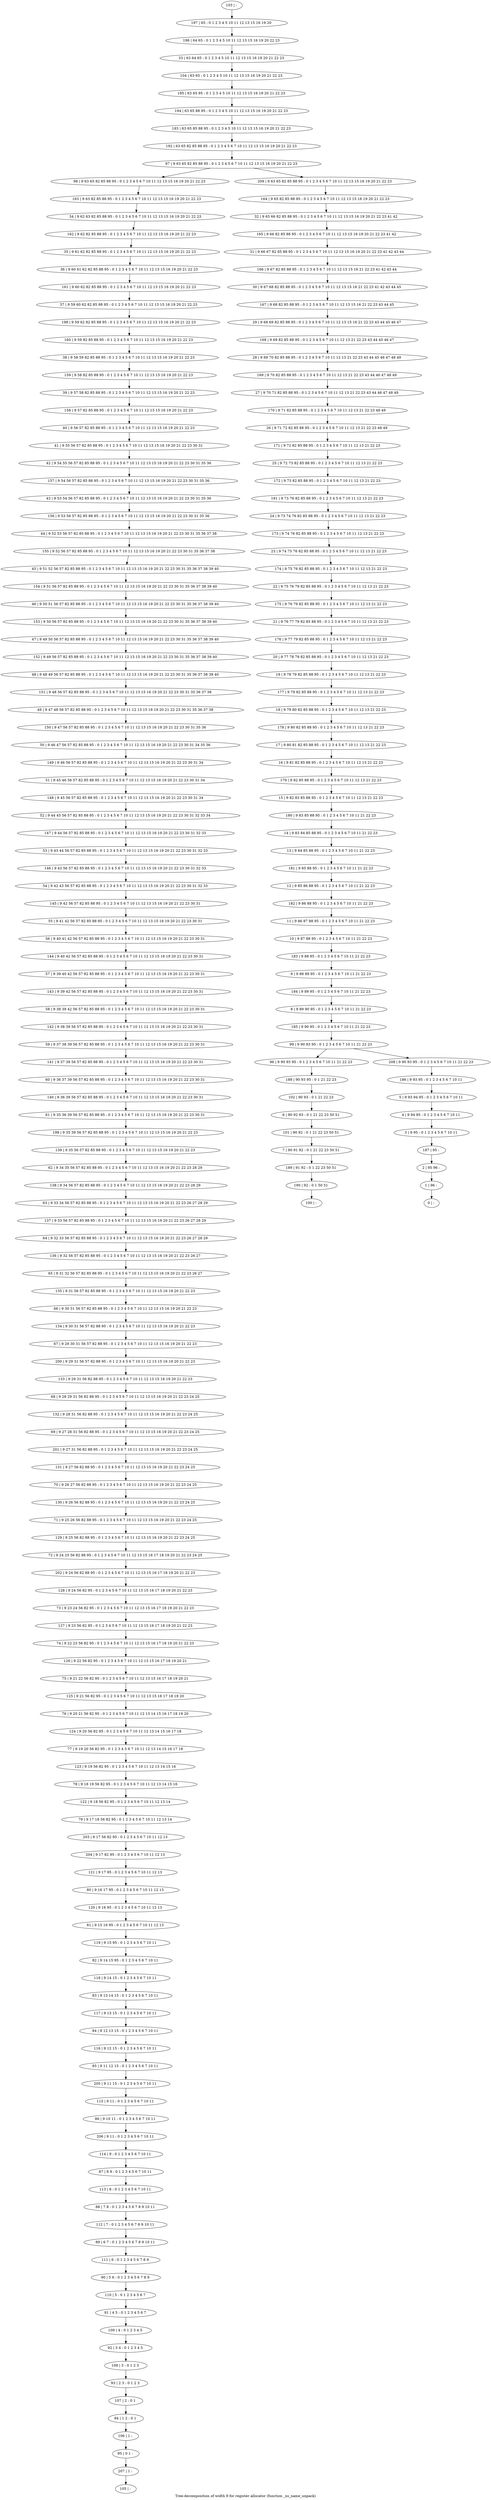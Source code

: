 digraph G {
graph [label="Tree-decomposition of width 9 for register allocator (function _ns_name_unpack)"]
0[label="0 | : "];
1[label="1 | 96 : "];
2[label="2 | 95 96 : "];
3[label="3 | 9 95 : 0 1 2 3 4 5 6 7 10 11 "];
4[label="4 | 9 94 95 : 0 1 2 3 4 5 6 7 10 11 "];
5[label="5 | 9 93 94 95 : 0 1 2 3 4 5 6 7 10 11 "];
6[label="6 | 90 92 93 : 0 1 21 22 23 50 51 "];
7[label="7 | 90 91 92 : 0 1 21 22 23 50 51 "];
8[label="8 | 9 89 90 95 : 0 1 2 3 4 5 6 7 10 11 21 22 23 "];
9[label="9 | 9 88 89 95 : 0 1 2 3 4 5 6 7 10 11 21 22 23 "];
10[label="10 | 9 87 88 95 : 0 1 2 3 4 5 6 7 10 11 21 22 23 "];
11[label="11 | 9 86 87 88 95 : 0 1 2 3 4 5 6 7 10 11 21 22 23 "];
12[label="12 | 9 85 86 88 95 : 0 1 2 3 4 5 6 7 10 11 21 22 23 "];
13[label="13 | 9 84 85 88 95 : 0 1 2 3 4 5 6 7 10 11 21 22 23 "];
14[label="14 | 9 83 84 85 88 95 : 0 1 2 3 4 5 6 7 10 11 21 22 23 "];
15[label="15 | 9 82 83 85 88 95 : 0 1 2 3 4 5 6 7 10 11 12 13 21 22 23 "];
16[label="16 | 9 81 82 85 88 95 : 0 1 2 3 4 5 6 7 10 11 12 13 21 22 23 "];
17[label="17 | 9 80 81 82 85 88 95 : 0 1 2 3 4 5 6 7 10 11 12 13 21 22 23 "];
18[label="18 | 9 79 80 82 85 88 95 : 0 1 2 3 4 5 6 7 10 11 12 13 21 22 23 "];
19[label="19 | 9 78 79 82 85 88 95 : 0 1 2 3 4 5 6 7 10 11 12 13 21 22 23 "];
20[label="20 | 9 77 78 79 82 85 88 95 : 0 1 2 3 4 5 6 7 10 11 12 13 21 22 23 "];
21[label="21 | 9 76 77 79 82 85 88 95 : 0 1 2 3 4 5 6 7 10 11 12 13 21 22 23 "];
22[label="22 | 9 75 76 79 82 85 88 95 : 0 1 2 3 4 5 6 7 10 11 12 13 21 22 23 "];
23[label="23 | 9 74 75 76 82 85 88 95 : 0 1 2 3 4 5 6 7 10 11 12 13 21 22 23 "];
24[label="24 | 9 73 74 76 82 85 88 95 : 0 1 2 3 4 5 6 7 10 11 12 13 21 22 23 "];
25[label="25 | 9 72 73 82 85 88 95 : 0 1 2 3 4 5 6 7 10 11 12 13 21 22 23 "];
26[label="26 | 9 71 72 82 85 88 95 : 0 1 2 3 4 5 6 7 10 11 12 13 21 22 23 48 49 "];
27[label="27 | 9 70 71 82 85 88 95 : 0 1 2 3 4 5 6 7 10 11 12 13 21 22 23 43 44 46 47 48 49 "];
28[label="28 | 9 69 70 82 85 88 95 : 0 1 2 3 4 5 6 7 10 11 12 13 21 22 23 43 44 45 46 47 48 49 "];
29[label="29 | 9 68 69 82 85 88 95 : 0 1 2 3 4 5 6 7 10 11 12 13 15 16 21 22 23 43 44 45 46 47 "];
30[label="30 | 9 67 68 82 85 88 95 : 0 1 2 3 4 5 6 7 10 11 12 13 15 16 21 22 23 41 42 43 44 45 "];
31[label="31 | 9 66 67 82 85 88 95 : 0 1 2 3 4 5 6 7 10 11 12 13 15 16 19 20 21 22 23 41 42 43 44 "];
32[label="32 | 9 65 66 82 85 88 95 : 0 1 2 3 4 5 6 7 10 11 12 13 15 16 19 20 21 22 23 41 42 "];
33[label="33 | 63 64 65 : 0 1 2 3 4 5 10 11 12 13 15 16 19 20 21 22 23 "];
34[label="34 | 9 62 63 82 85 88 95 : 0 1 2 3 4 5 6 7 10 11 12 13 15 16 19 20 21 22 23 "];
35[label="35 | 9 61 62 82 85 88 95 : 0 1 2 3 4 5 6 7 10 11 12 13 15 16 19 20 21 22 23 "];
36[label="36 | 9 60 61 62 82 85 88 95 : 0 1 2 3 4 5 6 7 10 11 12 13 15 16 19 20 21 22 23 "];
37[label="37 | 9 59 60 62 82 85 88 95 : 0 1 2 3 4 5 6 7 10 11 12 13 15 16 19 20 21 22 23 "];
38[label="38 | 9 58 59 82 85 88 95 : 0 1 2 3 4 5 6 7 10 11 12 13 15 16 19 20 21 22 23 "];
39[label="39 | 9 57 58 82 85 88 95 : 0 1 2 3 4 5 6 7 10 11 12 13 15 16 19 20 21 22 23 "];
40[label="40 | 9 56 57 82 85 88 95 : 0 1 2 3 4 5 6 7 10 11 12 13 15 16 19 20 21 22 23 "];
41[label="41 | 9 55 56 57 82 85 88 95 : 0 1 2 3 4 5 6 7 10 11 12 13 15 16 19 20 21 22 23 30 31 "];
42[label="42 | 9 54 55 56 57 82 85 88 95 : 0 1 2 3 4 5 6 7 10 11 12 13 15 16 19 20 21 22 23 30 31 35 36 "];
43[label="43 | 9 53 54 56 57 82 85 88 95 : 0 1 2 3 4 5 6 7 10 11 12 13 15 16 19 20 21 22 23 30 31 35 36 "];
44[label="44 | 9 52 53 56 57 82 85 88 95 : 0 1 2 3 4 5 6 7 10 11 12 13 15 16 19 20 21 22 23 30 31 35 36 37 38 "];
45[label="45 | 9 51 52 56 57 82 85 88 95 : 0 1 2 3 4 5 6 7 10 11 12 13 15 16 19 20 21 22 23 30 31 35 36 37 38 39 40 "];
46[label="46 | 9 50 51 56 57 82 85 88 95 : 0 1 2 3 4 5 6 7 10 11 12 13 15 16 19 20 21 22 23 30 31 35 36 37 38 39 40 "];
47[label="47 | 9 49 50 56 57 82 85 88 95 : 0 1 2 3 4 5 6 7 10 11 12 13 15 16 19 20 21 22 23 30 31 35 36 37 38 39 40 "];
48[label="48 | 9 48 49 56 57 82 85 88 95 : 0 1 2 3 4 5 6 7 10 11 12 13 15 16 19 20 21 22 23 30 31 35 36 37 38 39 40 "];
49[label="49 | 9 47 48 56 57 82 85 88 95 : 0 1 2 3 4 5 6 7 10 11 12 13 15 16 19 20 21 22 23 30 31 35 36 37 38 "];
50[label="50 | 9 46 47 56 57 82 85 88 95 : 0 1 2 3 4 5 6 7 10 11 12 13 15 16 19 20 21 22 23 30 31 34 35 36 "];
51[label="51 | 9 45 46 56 57 82 85 88 95 : 0 1 2 3 4 5 6 7 10 11 12 13 15 16 19 20 21 22 23 30 31 34 "];
52[label="52 | 9 44 45 56 57 82 85 88 95 : 0 1 2 3 4 5 6 7 10 11 12 13 15 16 19 20 21 22 23 30 31 32 33 34 "];
53[label="53 | 9 43 44 56 57 82 85 88 95 : 0 1 2 3 4 5 6 7 10 11 12 13 15 16 19 20 21 22 23 30 31 32 33 "];
54[label="54 | 9 42 43 56 57 82 85 88 95 : 0 1 2 3 4 5 6 7 10 11 12 13 15 16 19 20 21 22 23 30 31 32 33 "];
55[label="55 | 9 41 42 56 57 82 85 88 95 : 0 1 2 3 4 5 6 7 10 11 12 13 15 16 19 20 21 22 23 30 31 "];
56[label="56 | 9 40 41 42 56 57 82 85 88 95 : 0 1 2 3 4 5 6 7 10 11 12 13 15 16 19 20 21 22 23 30 31 "];
57[label="57 | 9 39 40 42 56 57 82 85 88 95 : 0 1 2 3 4 5 6 7 10 11 12 13 15 16 19 20 21 22 23 30 31 "];
58[label="58 | 9 38 39 42 56 57 82 85 88 95 : 0 1 2 3 4 5 6 7 10 11 12 13 15 16 19 20 21 22 23 30 31 "];
59[label="59 | 9 37 38 39 56 57 82 85 88 95 : 0 1 2 3 4 5 6 7 10 11 12 13 15 16 19 20 21 22 23 30 31 "];
60[label="60 | 9 36 37 39 56 57 82 85 88 95 : 0 1 2 3 4 5 6 7 10 11 12 13 15 16 19 20 21 22 23 30 31 "];
61[label="61 | 9 35 36 39 56 57 82 85 88 95 : 0 1 2 3 4 5 6 7 10 11 12 13 15 16 19 20 21 22 23 30 31 "];
62[label="62 | 9 34 35 56 57 82 85 88 95 : 0 1 2 3 4 5 6 7 10 11 12 13 15 16 19 20 21 22 23 28 29 "];
63[label="63 | 9 33 34 56 57 82 85 88 95 : 0 1 2 3 4 5 6 7 10 11 12 13 15 16 19 20 21 22 23 26 27 28 29 "];
64[label="64 | 9 32 33 56 57 82 85 88 95 : 0 1 2 3 4 5 6 7 10 11 12 13 15 16 19 20 21 22 23 26 27 28 29 "];
65[label="65 | 9 31 32 56 57 82 85 88 95 : 0 1 2 3 4 5 6 7 10 11 12 13 15 16 19 20 21 22 23 26 27 "];
66[label="66 | 9 30 31 56 57 82 85 88 95 : 0 1 2 3 4 5 6 7 10 11 12 13 15 16 19 20 21 22 23 "];
67[label="67 | 9 29 30 31 56 57 82 88 95 : 0 1 2 3 4 5 6 7 10 11 12 13 15 16 19 20 21 22 23 "];
68[label="68 | 9 28 29 31 56 82 88 95 : 0 1 2 3 4 5 6 7 10 11 12 13 15 16 19 20 21 22 23 24 25 "];
69[label="69 | 9 27 28 31 56 82 88 95 : 0 1 2 3 4 5 6 7 10 11 12 13 15 16 19 20 21 22 23 24 25 "];
70[label="70 | 9 26 27 56 82 88 95 : 0 1 2 3 4 5 6 7 10 11 12 13 15 16 19 20 21 22 23 24 25 "];
71[label="71 | 9 25 26 56 82 88 95 : 0 1 2 3 4 5 6 7 10 11 12 13 15 16 19 20 21 22 23 24 25 "];
72[label="72 | 9 24 25 56 82 88 95 : 0 1 2 3 4 5 6 7 10 11 12 13 15 16 17 18 19 20 21 22 23 24 25 "];
73[label="73 | 9 23 24 56 82 95 : 0 1 2 3 4 5 6 7 10 11 12 13 15 16 17 18 19 20 21 22 23 "];
74[label="74 | 9 22 23 56 82 95 : 0 1 2 3 4 5 6 7 10 11 12 13 15 16 17 18 19 20 21 22 23 "];
75[label="75 | 9 21 22 56 82 95 : 0 1 2 3 4 5 6 7 10 11 12 13 15 16 17 18 19 20 21 "];
76[label="76 | 9 20 21 56 82 95 : 0 1 2 3 4 5 6 7 10 11 12 13 14 15 16 17 18 19 20 "];
77[label="77 | 9 19 20 56 82 95 : 0 1 2 3 4 5 6 7 10 11 12 13 14 15 16 17 18 "];
78[label="78 | 9 18 19 56 82 95 : 0 1 2 3 4 5 6 7 10 11 12 13 14 15 16 "];
79[label="79 | 9 17 18 56 82 95 : 0 1 2 3 4 5 6 7 10 11 12 13 14 "];
80[label="80 | 9 16 17 95 : 0 1 2 3 4 5 6 7 10 11 12 13 "];
81[label="81 | 9 15 16 95 : 0 1 2 3 4 5 6 7 10 11 12 13 "];
82[label="82 | 9 14 15 95 : 0 1 2 3 4 5 6 7 10 11 "];
83[label="83 | 9 13 14 15 : 0 1 2 3 4 5 6 7 10 11 "];
84[label="84 | 9 12 13 15 : 0 1 2 3 4 5 6 7 10 11 "];
85[label="85 | 9 11 12 15 : 0 1 2 3 4 5 6 7 10 11 "];
86[label="86 | 9 10 11 : 0 1 2 3 4 5 6 7 10 11 "];
87[label="87 | 8 9 : 0 1 2 3 4 5 6 7 10 11 "];
88[label="88 | 7 8 : 0 1 2 3 4 5 6 7 8 9 10 11 "];
89[label="89 | 6 7 : 0 1 2 3 4 5 6 7 8 9 10 11 "];
90[label="90 | 5 6 : 0 1 2 3 4 5 6 7 8 9 "];
91[label="91 | 4 5 : 0 1 2 3 4 5 6 7 "];
92[label="92 | 3 4 : 0 1 2 3 4 5 "];
93[label="93 | 2 3 : 0 1 2 3 "];
94[label="94 | 1 2 : 0 1 "];
95[label="95 | 0 1 : "];
96[label="96 | 9 90 93 95 : 0 1 2 3 4 5 6 7 10 11 21 22 23 "];
97[label="97 | 9 63 65 82 85 88 95 : 0 1 2 3 4 5 6 7 10 11 12 13 15 16 19 20 21 22 23 "];
98[label="98 | 9 63 65 82 85 88 95 : 0 1 2 3 4 5 6 7 10 11 12 13 15 16 19 20 21 22 23 "];
99[label="99 | 9 90 93 95 : 0 1 2 3 4 5 6 7 10 11 21 22 23 "];
100[label="100 | : "];
101[label="101 | 90 92 : 0 1 21 22 23 50 51 "];
102[label="102 | 90 93 : 0 1 21 22 23 "];
103[label="103 | : "];
104[label="104 | 63 65 : 0 1 2 3 4 5 10 11 12 13 15 16 19 20 21 22 23 "];
105[label="105 | : "];
106[label="106 | 1 : "];
107[label="107 | 2 : 0 1 "];
108[label="108 | 3 : 0 1 2 3 "];
109[label="109 | 4 : 0 1 2 3 4 5 "];
110[label="110 | 5 : 0 1 2 3 4 5 6 7 "];
111[label="111 | 6 : 0 1 2 3 4 5 6 7 8 9 "];
112[label="112 | 7 : 0 1 2 3 4 5 6 7 8 9 10 11 "];
113[label="113 | 8 : 0 1 2 3 4 5 6 7 10 11 "];
114[label="114 | 9 : 0 1 2 3 4 5 6 7 10 11 "];
115[label="115 | 9 11 : 0 1 2 3 4 5 6 7 10 11 "];
116[label="116 | 9 12 15 : 0 1 2 3 4 5 6 7 10 11 "];
117[label="117 | 9 13 15 : 0 1 2 3 4 5 6 7 10 11 "];
118[label="118 | 9 14 15 : 0 1 2 3 4 5 6 7 10 11 "];
119[label="119 | 9 15 95 : 0 1 2 3 4 5 6 7 10 11 "];
120[label="120 | 9 16 95 : 0 1 2 3 4 5 6 7 10 11 12 13 "];
121[label="121 | 9 17 95 : 0 1 2 3 4 5 6 7 10 11 12 13 "];
122[label="122 | 9 18 56 82 95 : 0 1 2 3 4 5 6 7 10 11 12 13 14 "];
123[label="123 | 9 19 56 82 95 : 0 1 2 3 4 5 6 7 10 11 12 13 14 15 16 "];
124[label="124 | 9 20 56 82 95 : 0 1 2 3 4 5 6 7 10 11 12 13 14 15 16 17 18 "];
125[label="125 | 9 21 56 82 95 : 0 1 2 3 4 5 6 7 10 11 12 13 15 16 17 18 19 20 "];
126[label="126 | 9 22 56 82 95 : 0 1 2 3 4 5 6 7 10 11 12 13 15 16 17 18 19 20 21 "];
127[label="127 | 9 23 56 82 95 : 0 1 2 3 4 5 6 7 10 11 12 13 15 16 17 18 19 20 21 22 23 "];
128[label="128 | 9 24 56 82 95 : 0 1 2 3 4 5 6 7 10 11 12 13 15 16 17 18 19 20 21 22 23 "];
129[label="129 | 9 25 56 82 88 95 : 0 1 2 3 4 5 6 7 10 11 12 13 15 16 19 20 21 22 23 24 25 "];
130[label="130 | 9 26 56 82 88 95 : 0 1 2 3 4 5 6 7 10 11 12 13 15 16 19 20 21 22 23 24 25 "];
131[label="131 | 9 27 56 82 88 95 : 0 1 2 3 4 5 6 7 10 11 12 13 15 16 19 20 21 22 23 24 25 "];
132[label="132 | 9 28 31 56 82 88 95 : 0 1 2 3 4 5 6 7 10 11 12 13 15 16 19 20 21 22 23 24 25 "];
133[label="133 | 9 29 31 56 82 88 95 : 0 1 2 3 4 5 6 7 10 11 12 13 15 16 19 20 21 22 23 "];
134[label="134 | 9 30 31 56 57 82 88 95 : 0 1 2 3 4 5 6 7 10 11 12 13 15 16 19 20 21 22 23 "];
135[label="135 | 9 31 56 57 82 85 88 95 : 0 1 2 3 4 5 6 7 10 11 12 13 15 16 19 20 21 22 23 "];
136[label="136 | 9 32 56 57 82 85 88 95 : 0 1 2 3 4 5 6 7 10 11 12 13 15 16 19 20 21 22 23 26 27 "];
137[label="137 | 9 33 56 57 82 85 88 95 : 0 1 2 3 4 5 6 7 10 11 12 13 15 16 19 20 21 22 23 26 27 28 29 "];
138[label="138 | 9 34 56 57 82 85 88 95 : 0 1 2 3 4 5 6 7 10 11 12 13 15 16 19 20 21 22 23 28 29 "];
139[label="139 | 9 35 56 57 82 85 88 95 : 0 1 2 3 4 5 6 7 10 11 12 13 15 16 19 20 21 22 23 "];
140[label="140 | 9 36 39 56 57 82 85 88 95 : 0 1 2 3 4 5 6 7 10 11 12 13 15 16 19 20 21 22 23 30 31 "];
141[label="141 | 9 37 39 56 57 82 85 88 95 : 0 1 2 3 4 5 6 7 10 11 12 13 15 16 19 20 21 22 23 30 31 "];
142[label="142 | 9 38 39 56 57 82 85 88 95 : 0 1 2 3 4 5 6 7 10 11 12 13 15 16 19 20 21 22 23 30 31 "];
143[label="143 | 9 39 42 56 57 82 85 88 95 : 0 1 2 3 4 5 6 7 10 11 12 13 15 16 19 20 21 22 23 30 31 "];
144[label="144 | 9 40 42 56 57 82 85 88 95 : 0 1 2 3 4 5 6 7 10 11 12 13 15 16 19 20 21 22 23 30 31 "];
145[label="145 | 9 42 56 57 82 85 88 95 : 0 1 2 3 4 5 6 7 10 11 12 13 15 16 19 20 21 22 23 30 31 "];
146[label="146 | 9 43 56 57 82 85 88 95 : 0 1 2 3 4 5 6 7 10 11 12 13 15 16 19 20 21 22 23 30 31 32 33 "];
147[label="147 | 9 44 56 57 82 85 88 95 : 0 1 2 3 4 5 6 7 10 11 12 13 15 16 19 20 21 22 23 30 31 32 33 "];
148[label="148 | 9 45 56 57 82 85 88 95 : 0 1 2 3 4 5 6 7 10 11 12 13 15 16 19 20 21 22 23 30 31 34 "];
149[label="149 | 9 46 56 57 82 85 88 95 : 0 1 2 3 4 5 6 7 10 11 12 13 15 16 19 20 21 22 23 30 31 34 "];
150[label="150 | 9 47 56 57 82 85 88 95 : 0 1 2 3 4 5 6 7 10 11 12 13 15 16 19 20 21 22 23 30 31 35 36 "];
151[label="151 | 9 48 56 57 82 85 88 95 : 0 1 2 3 4 5 6 7 10 11 12 13 15 16 19 20 21 22 23 30 31 35 36 37 38 "];
152[label="152 | 9 49 56 57 82 85 88 95 : 0 1 2 3 4 5 6 7 10 11 12 13 15 16 19 20 21 22 23 30 31 35 36 37 38 39 40 "];
153[label="153 | 9 50 56 57 82 85 88 95 : 0 1 2 3 4 5 6 7 10 11 12 13 15 16 19 20 21 22 23 30 31 35 36 37 38 39 40 "];
154[label="154 | 9 51 56 57 82 85 88 95 : 0 1 2 3 4 5 6 7 10 11 12 13 15 16 19 20 21 22 23 30 31 35 36 37 38 39 40 "];
155[label="155 | 9 52 56 57 82 85 88 95 : 0 1 2 3 4 5 6 7 10 11 12 13 15 16 19 20 21 22 23 30 31 35 36 37 38 "];
156[label="156 | 9 53 56 57 82 85 88 95 : 0 1 2 3 4 5 6 7 10 11 12 13 15 16 19 20 21 22 23 30 31 35 36 "];
157[label="157 | 9 54 56 57 82 85 88 95 : 0 1 2 3 4 5 6 7 10 11 12 13 15 16 19 20 21 22 23 30 31 35 36 "];
158[label="158 | 9 57 82 85 88 95 : 0 1 2 3 4 5 6 7 10 11 12 13 15 16 19 20 21 22 23 "];
159[label="159 | 9 58 82 85 88 95 : 0 1 2 3 4 5 6 7 10 11 12 13 15 16 19 20 21 22 23 "];
160[label="160 | 9 59 82 85 88 95 : 0 1 2 3 4 5 6 7 10 11 12 13 15 16 19 20 21 22 23 "];
161[label="161 | 9 60 62 82 85 88 95 : 0 1 2 3 4 5 6 7 10 11 12 13 15 16 19 20 21 22 23 "];
162[label="162 | 9 62 82 85 88 95 : 0 1 2 3 4 5 6 7 10 11 12 13 15 16 19 20 21 22 23 "];
163[label="163 | 9 63 82 85 88 95 : 0 1 2 3 4 5 6 7 10 11 12 13 15 16 19 20 21 22 23 "];
164[label="164 | 9 65 82 85 88 95 : 0 1 2 3 4 5 6 7 10 11 12 13 15 16 19 20 21 22 23 "];
165[label="165 | 9 66 82 85 88 95 : 0 1 2 3 4 5 6 7 10 11 12 13 15 16 19 20 21 22 23 41 42 "];
166[label="166 | 9 67 82 85 88 95 : 0 1 2 3 4 5 6 7 10 11 12 13 15 16 21 22 23 41 42 43 44 "];
167[label="167 | 9 68 82 85 88 95 : 0 1 2 3 4 5 6 7 10 11 12 13 15 16 21 22 23 43 44 45 "];
168[label="168 | 9 69 82 85 88 95 : 0 1 2 3 4 5 6 7 10 11 12 13 21 22 23 43 44 45 46 47 "];
169[label="169 | 9 70 82 85 88 95 : 0 1 2 3 4 5 6 7 10 11 12 13 21 22 23 43 44 46 47 48 49 "];
170[label="170 | 9 71 82 85 88 95 : 0 1 2 3 4 5 6 7 10 11 12 13 21 22 23 48 49 "];
171[label="171 | 9 72 82 85 88 95 : 0 1 2 3 4 5 6 7 10 11 12 13 21 22 23 "];
172[label="172 | 9 73 82 85 88 95 : 0 1 2 3 4 5 6 7 10 11 12 13 21 22 23 "];
173[label="173 | 9 74 76 82 85 88 95 : 0 1 2 3 4 5 6 7 10 11 12 13 21 22 23 "];
174[label="174 | 9 75 76 82 85 88 95 : 0 1 2 3 4 5 6 7 10 11 12 13 21 22 23 "];
175[label="175 | 9 76 79 82 85 88 95 : 0 1 2 3 4 5 6 7 10 11 12 13 21 22 23 "];
176[label="176 | 9 77 79 82 85 88 95 : 0 1 2 3 4 5 6 7 10 11 12 13 21 22 23 "];
177[label="177 | 9 79 82 85 88 95 : 0 1 2 3 4 5 6 7 10 11 12 13 21 22 23 "];
178[label="178 | 9 80 82 85 88 95 : 0 1 2 3 4 5 6 7 10 11 12 13 21 22 23 "];
179[label="179 | 9 82 85 88 95 : 0 1 2 3 4 5 6 7 10 11 12 13 21 22 23 "];
180[label="180 | 9 83 85 88 95 : 0 1 2 3 4 5 6 7 10 11 21 22 23 "];
181[label="181 | 9 85 88 95 : 0 1 2 3 4 5 6 7 10 11 21 22 23 "];
182[label="182 | 9 86 88 95 : 0 1 2 3 4 5 6 7 10 11 21 22 23 "];
183[label="183 | 9 88 95 : 0 1 2 3 4 5 6 7 10 11 21 22 23 "];
184[label="184 | 9 89 95 : 0 1 2 3 4 5 6 7 10 11 21 22 23 "];
185[label="185 | 9 90 95 : 0 1 2 3 4 5 6 7 10 11 21 22 23 "];
186[label="186 | 9 93 95 : 0 1 2 3 4 5 6 7 10 11 "];
187[label="187 | 95 : "];
188[label="188 | 90 93 95 : 0 1 21 22 23 "];
189[label="189 | 91 92 : 0 1 22 23 50 51 "];
190[label="190 | 92 : 0 1 50 51 "];
191[label="191 | 9 73 76 82 85 88 95 : 0 1 2 3 4 5 6 7 10 11 12 13 21 22 23 "];
192[label="192 | 63 65 82 85 88 95 : 0 1 2 3 4 5 6 7 10 11 12 13 15 16 19 20 21 22 23 "];
193[label="193 | 63 65 85 88 95 : 0 1 2 3 4 5 10 11 12 13 15 16 19 20 21 22 23 "];
194[label="194 | 63 65 88 95 : 0 1 2 3 4 5 10 11 12 13 15 16 19 20 21 22 23 "];
195[label="195 | 63 65 95 : 0 1 2 3 4 5 10 11 12 13 15 16 19 20 21 22 23 "];
196[label="196 | 64 65 : 0 1 2 3 4 5 10 11 12 13 15 16 19 20 22 23 "];
197[label="197 | 65 : 0 1 2 3 4 5 10 11 12 13 15 16 19 20 "];
198[label="198 | 9 59 62 82 85 88 95 : 0 1 2 3 4 5 6 7 10 11 12 13 15 16 19 20 21 22 23 "];
199[label="199 | 9 35 39 56 57 82 85 88 95 : 0 1 2 3 4 5 6 7 10 11 12 13 15 16 19 20 21 22 23 "];
200[label="200 | 9 29 31 56 57 82 88 95 : 0 1 2 3 4 5 6 7 10 11 12 13 15 16 19 20 21 22 23 "];
201[label="201 | 9 27 31 56 82 88 95 : 0 1 2 3 4 5 6 7 10 11 12 13 15 16 19 20 21 22 23 24 25 "];
202[label="202 | 9 24 56 82 88 95 : 0 1 2 3 4 5 6 7 10 11 12 13 15 16 17 18 19 20 21 22 23 "];
203[label="203 | 9 17 56 82 95 : 0 1 2 3 4 5 6 7 10 11 12 13 "];
204[label="204 | 9 17 82 95 : 0 1 2 3 4 5 6 7 10 11 12 13 "];
205[label="205 | 9 11 15 : 0 1 2 3 4 5 6 7 10 11 "];
206[label="206 | 9 11 : 0 1 2 3 4 5 6 7 10 11 "];
207[label="207 | 1 : "];
208[label="208 | 9 90 93 95 : 0 1 2 3 4 5 6 7 10 11 21 22 23 "];
209[label="209 | 9 63 65 82 85 88 95 : 0 1 2 3 4 5 6 7 10 11 12 13 15 16 19 20 21 22 23 "];
35->36 ;
40->41 ;
41->42 ;
55->56 ;
101->7 ;
6->101 ;
102->6 ;
106->95 ;
94->106 ;
107->94 ;
93->107 ;
108->93 ;
92->108 ;
109->92 ;
91->109 ;
110->91 ;
90->110 ;
111->90 ;
89->111 ;
112->89 ;
88->112 ;
113->88 ;
87->113 ;
114->87 ;
115->86 ;
116->85 ;
84->116 ;
117->84 ;
83->117 ;
118->83 ;
82->118 ;
119->82 ;
81->119 ;
120->81 ;
80->120 ;
121->80 ;
122->79 ;
78->122 ;
123->78 ;
77->123 ;
124->77 ;
76->124 ;
125->76 ;
75->125 ;
126->75 ;
74->126 ;
127->74 ;
73->127 ;
128->73 ;
129->72 ;
71->129 ;
130->71 ;
70->130 ;
131->70 ;
132->69 ;
68->132 ;
133->68 ;
134->67 ;
66->134 ;
135->66 ;
65->135 ;
136->65 ;
64->136 ;
137->64 ;
63->137 ;
138->63 ;
62->138 ;
139->62 ;
140->61 ;
60->140 ;
141->60 ;
59->141 ;
142->59 ;
58->142 ;
143->58 ;
57->143 ;
144->57 ;
56->144 ;
145->55 ;
54->145 ;
146->54 ;
53->146 ;
147->53 ;
52->147 ;
148->52 ;
51->148 ;
149->51 ;
50->149 ;
150->50 ;
49->150 ;
151->49 ;
48->151 ;
152->48 ;
47->152 ;
153->47 ;
46->153 ;
154->46 ;
45->154 ;
155->45 ;
44->155 ;
156->44 ;
43->156 ;
157->43 ;
42->157 ;
158->40 ;
39->158 ;
159->39 ;
38->159 ;
160->38 ;
161->37 ;
36->161 ;
162->35 ;
34->162 ;
163->34 ;
98->163 ;
188->102 ;
96->188 ;
7->189 ;
190->100 ;
189->190 ;
198->160 ;
37->198 ;
199->139 ;
61->199 ;
200->133 ;
67->200 ;
201->131 ;
69->201 ;
202->128 ;
72->202 ;
79->203 ;
204->121 ;
203->204 ;
205->115 ;
85->205 ;
206->114 ;
86->206 ;
207->105 ;
95->207 ;
103->197 ;
197->196 ;
196->33 ;
33->104 ;
104->195 ;
195->194 ;
194->193 ;
193->192 ;
192->97 ;
164->32 ;
32->165 ;
165->31 ;
31->166 ;
166->30 ;
30->167 ;
167->29 ;
29->168 ;
168->28 ;
28->169 ;
169->27 ;
27->170 ;
170->26 ;
26->171 ;
171->25 ;
25->172 ;
172->191 ;
191->24 ;
24->173 ;
173->23 ;
23->174 ;
174->22 ;
22->175 ;
175->21 ;
21->176 ;
176->20 ;
20->19 ;
19->177 ;
177->18 ;
18->178 ;
178->17 ;
17->16 ;
16->179 ;
179->15 ;
15->180 ;
180->14 ;
14->13 ;
13->181 ;
181->12 ;
12->182 ;
182->11 ;
11->10 ;
10->183 ;
183->9 ;
9->184 ;
184->8 ;
8->185 ;
185->99 ;
186->5 ;
5->4 ;
4->3 ;
3->187 ;
187->2 ;
2->1 ;
1->0 ;
208->186 ;
209->164 ;
99->96 ;
99->208 ;
97->98 ;
97->209 ;
}
